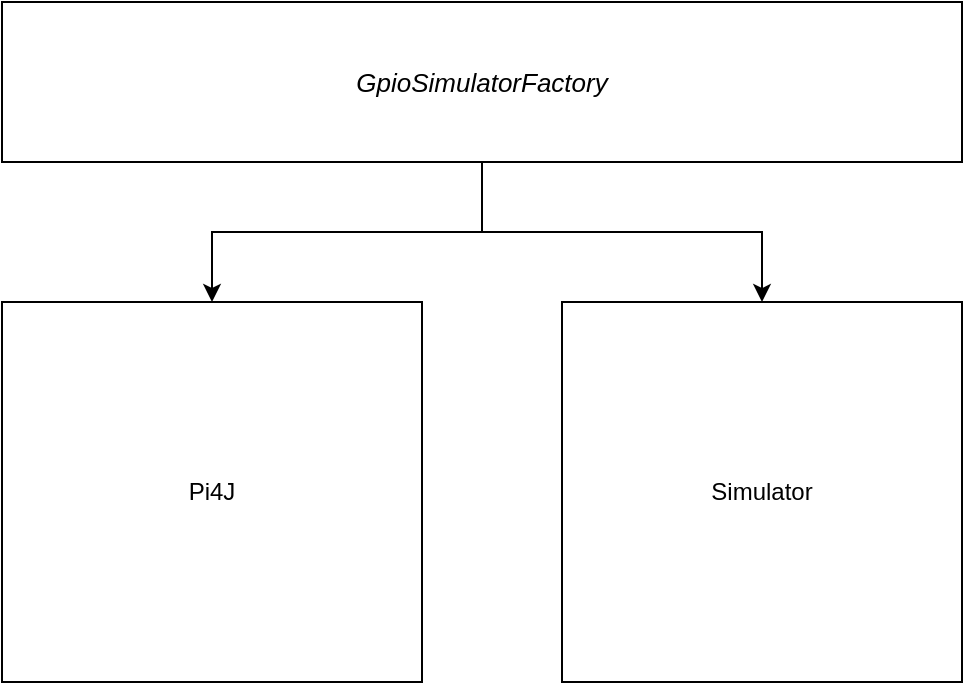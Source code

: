 <mxfile version="13.0.3" type="device"><diagram id="9quR1fCfRqGhUiQ0JBfp" name="Page-1"><mxGraphModel dx="952" dy="553" grid="1" gridSize="10" guides="1" tooltips="1" connect="1" arrows="1" fold="1" page="1" pageScale="1" pageWidth="827" pageHeight="1169" math="0" shadow="0"><root><mxCell id="0"/><mxCell id="1" parent="0"/><mxCell id="uuMLtYIOFe_SUnuu_isn-3" value="" style="edgeStyle=orthogonalEdgeStyle;rounded=0;orthogonalLoop=1;jettySize=auto;html=1;" edge="1" parent="1" source="uuMLtYIOFe_SUnuu_isn-1" target="uuMLtYIOFe_SUnuu_isn-2"><mxGeometry relative="1" as="geometry"/></mxCell><mxCell id="uuMLtYIOFe_SUnuu_isn-5" style="edgeStyle=orthogonalEdgeStyle;rounded=0;orthogonalLoop=1;jettySize=auto;html=1;exitX=0.5;exitY=1;exitDx=0;exitDy=0;" edge="1" parent="1" source="uuMLtYIOFe_SUnuu_isn-1" target="uuMLtYIOFe_SUnuu_isn-4"><mxGeometry relative="1" as="geometry"/></mxCell><mxCell id="uuMLtYIOFe_SUnuu_isn-1" value="&lt;i&gt;&lt;font style=&quot;font-size: 13px&quot;&gt;GpioSimulatorFactory&lt;/font&gt;&lt;/i&gt;" style="rounded=0;whiteSpace=wrap;html=1;" vertex="1" parent="1"><mxGeometry x="160" y="130" width="480" height="80" as="geometry"/></mxCell><mxCell id="uuMLtYIOFe_SUnuu_isn-2" value="Pi4J" style="rounded=0;whiteSpace=wrap;html=1;" vertex="1" parent="1"><mxGeometry x="160" y="280" width="210" height="190" as="geometry"/></mxCell><mxCell id="uuMLtYIOFe_SUnuu_isn-4" value="Simulator" style="rounded=0;whiteSpace=wrap;html=1;" vertex="1" parent="1"><mxGeometry x="440" y="280" width="200" height="190" as="geometry"/></mxCell></root></mxGraphModel></diagram></mxfile>